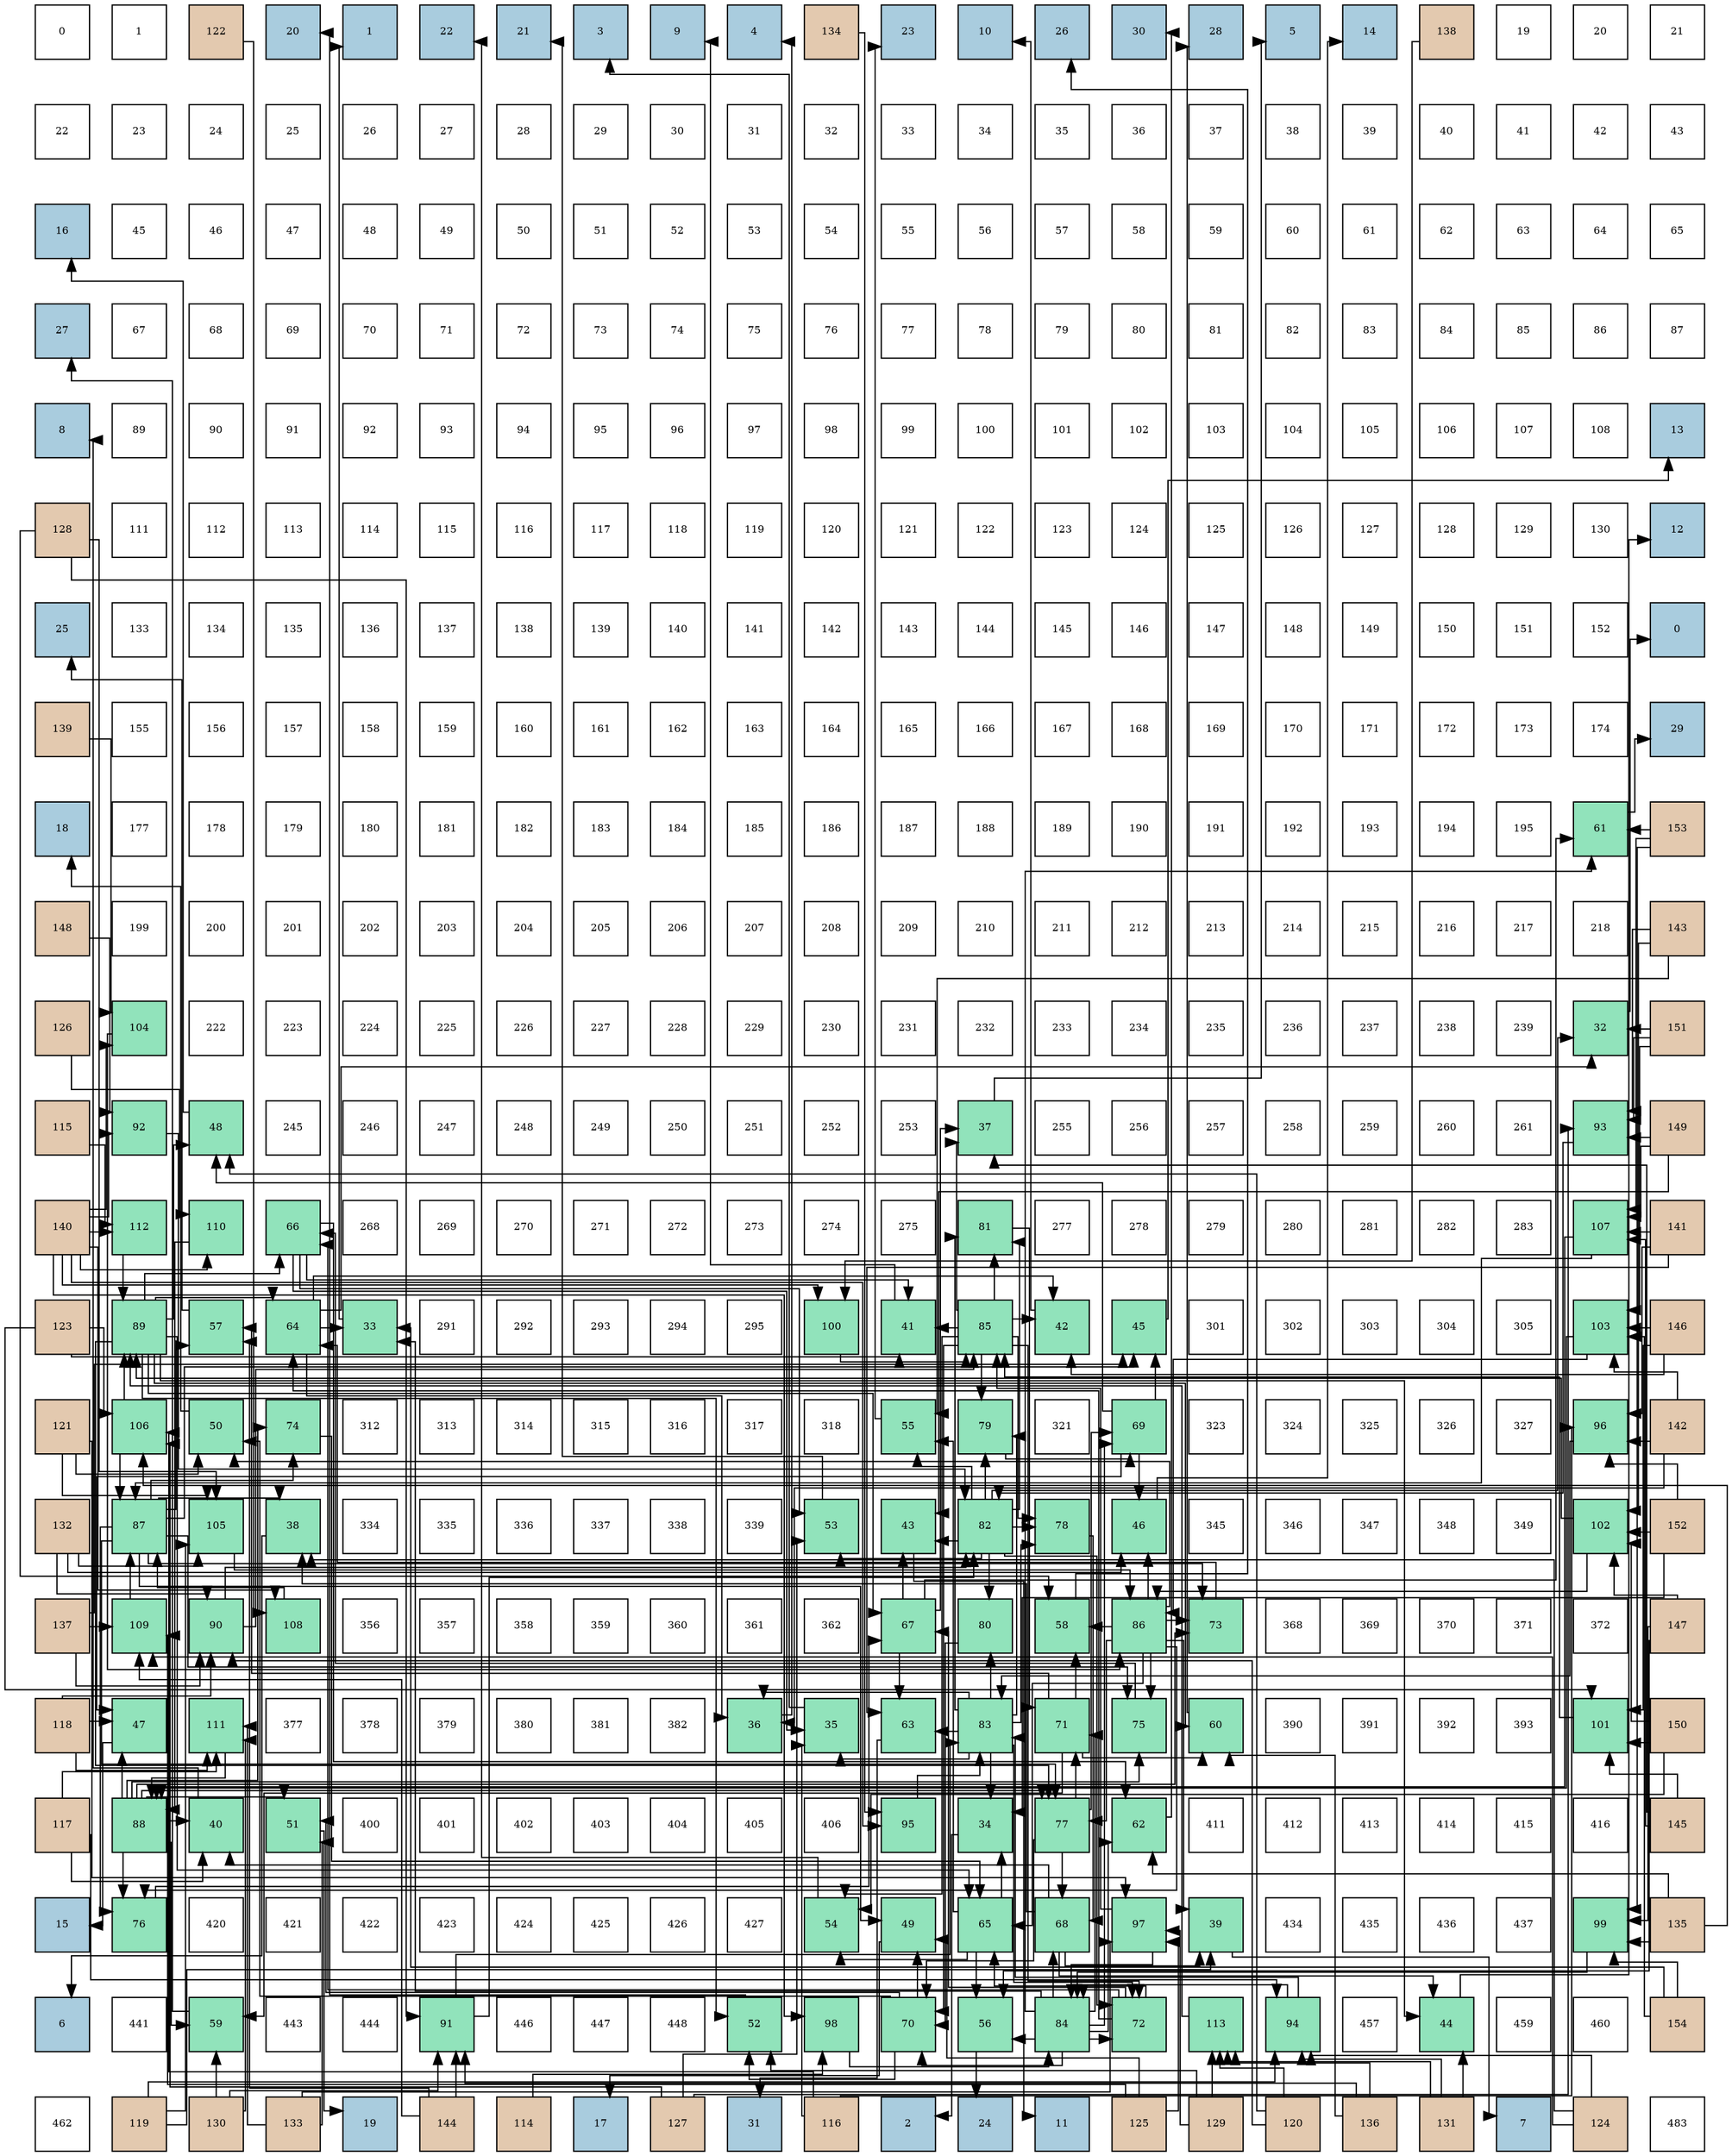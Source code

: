 digraph layout{
 rankdir=TB;
 splines=ortho;
 node [style=filled shape=square fixedsize=true width=0.6];
0[label="0", fontsize=8, fillcolor="#ffffff"];
1[label="1", fontsize=8, fillcolor="#ffffff"];
2[label="122", fontsize=8, fillcolor="#e3c9af"];
3[label="20", fontsize=8, fillcolor="#a9ccde"];
4[label="1", fontsize=8, fillcolor="#a9ccde"];
5[label="22", fontsize=8, fillcolor="#a9ccde"];
6[label="21", fontsize=8, fillcolor="#a9ccde"];
7[label="3", fontsize=8, fillcolor="#a9ccde"];
8[label="9", fontsize=8, fillcolor="#a9ccde"];
9[label="4", fontsize=8, fillcolor="#a9ccde"];
10[label="134", fontsize=8, fillcolor="#e3c9af"];
11[label="23", fontsize=8, fillcolor="#a9ccde"];
12[label="10", fontsize=8, fillcolor="#a9ccde"];
13[label="26", fontsize=8, fillcolor="#a9ccde"];
14[label="30", fontsize=8, fillcolor="#a9ccde"];
15[label="28", fontsize=8, fillcolor="#a9ccde"];
16[label="5", fontsize=8, fillcolor="#a9ccde"];
17[label="14", fontsize=8, fillcolor="#a9ccde"];
18[label="138", fontsize=8, fillcolor="#e3c9af"];
19[label="19", fontsize=8, fillcolor="#ffffff"];
20[label="20", fontsize=8, fillcolor="#ffffff"];
21[label="21", fontsize=8, fillcolor="#ffffff"];
22[label="22", fontsize=8, fillcolor="#ffffff"];
23[label="23", fontsize=8, fillcolor="#ffffff"];
24[label="24", fontsize=8, fillcolor="#ffffff"];
25[label="25", fontsize=8, fillcolor="#ffffff"];
26[label="26", fontsize=8, fillcolor="#ffffff"];
27[label="27", fontsize=8, fillcolor="#ffffff"];
28[label="28", fontsize=8, fillcolor="#ffffff"];
29[label="29", fontsize=8, fillcolor="#ffffff"];
30[label="30", fontsize=8, fillcolor="#ffffff"];
31[label="31", fontsize=8, fillcolor="#ffffff"];
32[label="32", fontsize=8, fillcolor="#ffffff"];
33[label="33", fontsize=8, fillcolor="#ffffff"];
34[label="34", fontsize=8, fillcolor="#ffffff"];
35[label="35", fontsize=8, fillcolor="#ffffff"];
36[label="36", fontsize=8, fillcolor="#ffffff"];
37[label="37", fontsize=8, fillcolor="#ffffff"];
38[label="38", fontsize=8, fillcolor="#ffffff"];
39[label="39", fontsize=8, fillcolor="#ffffff"];
40[label="40", fontsize=8, fillcolor="#ffffff"];
41[label="41", fontsize=8, fillcolor="#ffffff"];
42[label="42", fontsize=8, fillcolor="#ffffff"];
43[label="43", fontsize=8, fillcolor="#ffffff"];
44[label="16", fontsize=8, fillcolor="#a9ccde"];
45[label="45", fontsize=8, fillcolor="#ffffff"];
46[label="46", fontsize=8, fillcolor="#ffffff"];
47[label="47", fontsize=8, fillcolor="#ffffff"];
48[label="48", fontsize=8, fillcolor="#ffffff"];
49[label="49", fontsize=8, fillcolor="#ffffff"];
50[label="50", fontsize=8, fillcolor="#ffffff"];
51[label="51", fontsize=8, fillcolor="#ffffff"];
52[label="52", fontsize=8, fillcolor="#ffffff"];
53[label="53", fontsize=8, fillcolor="#ffffff"];
54[label="54", fontsize=8, fillcolor="#ffffff"];
55[label="55", fontsize=8, fillcolor="#ffffff"];
56[label="56", fontsize=8, fillcolor="#ffffff"];
57[label="57", fontsize=8, fillcolor="#ffffff"];
58[label="58", fontsize=8, fillcolor="#ffffff"];
59[label="59", fontsize=8, fillcolor="#ffffff"];
60[label="60", fontsize=8, fillcolor="#ffffff"];
61[label="61", fontsize=8, fillcolor="#ffffff"];
62[label="62", fontsize=8, fillcolor="#ffffff"];
63[label="63", fontsize=8, fillcolor="#ffffff"];
64[label="64", fontsize=8, fillcolor="#ffffff"];
65[label="65", fontsize=8, fillcolor="#ffffff"];
66[label="27", fontsize=8, fillcolor="#a9ccde"];
67[label="67", fontsize=8, fillcolor="#ffffff"];
68[label="68", fontsize=8, fillcolor="#ffffff"];
69[label="69", fontsize=8, fillcolor="#ffffff"];
70[label="70", fontsize=8, fillcolor="#ffffff"];
71[label="71", fontsize=8, fillcolor="#ffffff"];
72[label="72", fontsize=8, fillcolor="#ffffff"];
73[label="73", fontsize=8, fillcolor="#ffffff"];
74[label="74", fontsize=8, fillcolor="#ffffff"];
75[label="75", fontsize=8, fillcolor="#ffffff"];
76[label="76", fontsize=8, fillcolor="#ffffff"];
77[label="77", fontsize=8, fillcolor="#ffffff"];
78[label="78", fontsize=8, fillcolor="#ffffff"];
79[label="79", fontsize=8, fillcolor="#ffffff"];
80[label="80", fontsize=8, fillcolor="#ffffff"];
81[label="81", fontsize=8, fillcolor="#ffffff"];
82[label="82", fontsize=8, fillcolor="#ffffff"];
83[label="83", fontsize=8, fillcolor="#ffffff"];
84[label="84", fontsize=8, fillcolor="#ffffff"];
85[label="85", fontsize=8, fillcolor="#ffffff"];
86[label="86", fontsize=8, fillcolor="#ffffff"];
87[label="87", fontsize=8, fillcolor="#ffffff"];
88[label="8", fontsize=8, fillcolor="#a9ccde"];
89[label="89", fontsize=8, fillcolor="#ffffff"];
90[label="90", fontsize=8, fillcolor="#ffffff"];
91[label="91", fontsize=8, fillcolor="#ffffff"];
92[label="92", fontsize=8, fillcolor="#ffffff"];
93[label="93", fontsize=8, fillcolor="#ffffff"];
94[label="94", fontsize=8, fillcolor="#ffffff"];
95[label="95", fontsize=8, fillcolor="#ffffff"];
96[label="96", fontsize=8, fillcolor="#ffffff"];
97[label="97", fontsize=8, fillcolor="#ffffff"];
98[label="98", fontsize=8, fillcolor="#ffffff"];
99[label="99", fontsize=8, fillcolor="#ffffff"];
100[label="100", fontsize=8, fillcolor="#ffffff"];
101[label="101", fontsize=8, fillcolor="#ffffff"];
102[label="102", fontsize=8, fillcolor="#ffffff"];
103[label="103", fontsize=8, fillcolor="#ffffff"];
104[label="104", fontsize=8, fillcolor="#ffffff"];
105[label="105", fontsize=8, fillcolor="#ffffff"];
106[label="106", fontsize=8, fillcolor="#ffffff"];
107[label="107", fontsize=8, fillcolor="#ffffff"];
108[label="108", fontsize=8, fillcolor="#ffffff"];
109[label="13", fontsize=8, fillcolor="#a9ccde"];
110[label="128", fontsize=8, fillcolor="#e3c9af"];
111[label="111", fontsize=8, fillcolor="#ffffff"];
112[label="112", fontsize=8, fillcolor="#ffffff"];
113[label="113", fontsize=8, fillcolor="#ffffff"];
114[label="114", fontsize=8, fillcolor="#ffffff"];
115[label="115", fontsize=8, fillcolor="#ffffff"];
116[label="116", fontsize=8, fillcolor="#ffffff"];
117[label="117", fontsize=8, fillcolor="#ffffff"];
118[label="118", fontsize=8, fillcolor="#ffffff"];
119[label="119", fontsize=8, fillcolor="#ffffff"];
120[label="120", fontsize=8, fillcolor="#ffffff"];
121[label="121", fontsize=8, fillcolor="#ffffff"];
122[label="122", fontsize=8, fillcolor="#ffffff"];
123[label="123", fontsize=8, fillcolor="#ffffff"];
124[label="124", fontsize=8, fillcolor="#ffffff"];
125[label="125", fontsize=8, fillcolor="#ffffff"];
126[label="126", fontsize=8, fillcolor="#ffffff"];
127[label="127", fontsize=8, fillcolor="#ffffff"];
128[label="128", fontsize=8, fillcolor="#ffffff"];
129[label="129", fontsize=8, fillcolor="#ffffff"];
130[label="130", fontsize=8, fillcolor="#ffffff"];
131[label="12", fontsize=8, fillcolor="#a9ccde"];
132[label="25", fontsize=8, fillcolor="#a9ccde"];
133[label="133", fontsize=8, fillcolor="#ffffff"];
134[label="134", fontsize=8, fillcolor="#ffffff"];
135[label="135", fontsize=8, fillcolor="#ffffff"];
136[label="136", fontsize=8, fillcolor="#ffffff"];
137[label="137", fontsize=8, fillcolor="#ffffff"];
138[label="138", fontsize=8, fillcolor="#ffffff"];
139[label="139", fontsize=8, fillcolor="#ffffff"];
140[label="140", fontsize=8, fillcolor="#ffffff"];
141[label="141", fontsize=8, fillcolor="#ffffff"];
142[label="142", fontsize=8, fillcolor="#ffffff"];
143[label="143", fontsize=8, fillcolor="#ffffff"];
144[label="144", fontsize=8, fillcolor="#ffffff"];
145[label="145", fontsize=8, fillcolor="#ffffff"];
146[label="146", fontsize=8, fillcolor="#ffffff"];
147[label="147", fontsize=8, fillcolor="#ffffff"];
148[label="148", fontsize=8, fillcolor="#ffffff"];
149[label="149", fontsize=8, fillcolor="#ffffff"];
150[label="150", fontsize=8, fillcolor="#ffffff"];
151[label="151", fontsize=8, fillcolor="#ffffff"];
152[label="152", fontsize=8, fillcolor="#ffffff"];
153[label="0", fontsize=8, fillcolor="#a9ccde"];
154[label="139", fontsize=8, fillcolor="#e3c9af"];
155[label="155", fontsize=8, fillcolor="#ffffff"];
156[label="156", fontsize=8, fillcolor="#ffffff"];
157[label="157", fontsize=8, fillcolor="#ffffff"];
158[label="158", fontsize=8, fillcolor="#ffffff"];
159[label="159", fontsize=8, fillcolor="#ffffff"];
160[label="160", fontsize=8, fillcolor="#ffffff"];
161[label="161", fontsize=8, fillcolor="#ffffff"];
162[label="162", fontsize=8, fillcolor="#ffffff"];
163[label="163", fontsize=8, fillcolor="#ffffff"];
164[label="164", fontsize=8, fillcolor="#ffffff"];
165[label="165", fontsize=8, fillcolor="#ffffff"];
166[label="166", fontsize=8, fillcolor="#ffffff"];
167[label="167", fontsize=8, fillcolor="#ffffff"];
168[label="168", fontsize=8, fillcolor="#ffffff"];
169[label="169", fontsize=8, fillcolor="#ffffff"];
170[label="170", fontsize=8, fillcolor="#ffffff"];
171[label="171", fontsize=8, fillcolor="#ffffff"];
172[label="172", fontsize=8, fillcolor="#ffffff"];
173[label="173", fontsize=8, fillcolor="#ffffff"];
174[label="174", fontsize=8, fillcolor="#ffffff"];
175[label="29", fontsize=8, fillcolor="#a9ccde"];
176[label="18", fontsize=8, fillcolor="#a9ccde"];
177[label="177", fontsize=8, fillcolor="#ffffff"];
178[label="178", fontsize=8, fillcolor="#ffffff"];
179[label="179", fontsize=8, fillcolor="#ffffff"];
180[label="180", fontsize=8, fillcolor="#ffffff"];
181[label="181", fontsize=8, fillcolor="#ffffff"];
182[label="182", fontsize=8, fillcolor="#ffffff"];
183[label="183", fontsize=8, fillcolor="#ffffff"];
184[label="184", fontsize=8, fillcolor="#ffffff"];
185[label="185", fontsize=8, fillcolor="#ffffff"];
186[label="186", fontsize=8, fillcolor="#ffffff"];
187[label="187", fontsize=8, fillcolor="#ffffff"];
188[label="188", fontsize=8, fillcolor="#ffffff"];
189[label="189", fontsize=8, fillcolor="#ffffff"];
190[label="190", fontsize=8, fillcolor="#ffffff"];
191[label="191", fontsize=8, fillcolor="#ffffff"];
192[label="192", fontsize=8, fillcolor="#ffffff"];
193[label="193", fontsize=8, fillcolor="#ffffff"];
194[label="194", fontsize=8, fillcolor="#ffffff"];
195[label="195", fontsize=8, fillcolor="#ffffff"];
196[label="61", fontsize=8, fillcolor="#91e3bb"];
197[label="153", fontsize=8, fillcolor="#e3c9af"];
198[label="148", fontsize=8, fillcolor="#e3c9af"];
199[label="199", fontsize=8, fillcolor="#ffffff"];
200[label="200", fontsize=8, fillcolor="#ffffff"];
201[label="201", fontsize=8, fillcolor="#ffffff"];
202[label="202", fontsize=8, fillcolor="#ffffff"];
203[label="203", fontsize=8, fillcolor="#ffffff"];
204[label="204", fontsize=8, fillcolor="#ffffff"];
205[label="205", fontsize=8, fillcolor="#ffffff"];
206[label="206", fontsize=8, fillcolor="#ffffff"];
207[label="207", fontsize=8, fillcolor="#ffffff"];
208[label="208", fontsize=8, fillcolor="#ffffff"];
209[label="209", fontsize=8, fillcolor="#ffffff"];
210[label="210", fontsize=8, fillcolor="#ffffff"];
211[label="211", fontsize=8, fillcolor="#ffffff"];
212[label="212", fontsize=8, fillcolor="#ffffff"];
213[label="213", fontsize=8, fillcolor="#ffffff"];
214[label="214", fontsize=8, fillcolor="#ffffff"];
215[label="215", fontsize=8, fillcolor="#ffffff"];
216[label="216", fontsize=8, fillcolor="#ffffff"];
217[label="217", fontsize=8, fillcolor="#ffffff"];
218[label="218", fontsize=8, fillcolor="#ffffff"];
219[label="143", fontsize=8, fillcolor="#e3c9af"];
220[label="126", fontsize=8, fillcolor="#e3c9af"];
221[label="104", fontsize=8, fillcolor="#91e3bb"];
222[label="222", fontsize=8, fillcolor="#ffffff"];
223[label="223", fontsize=8, fillcolor="#ffffff"];
224[label="224", fontsize=8, fillcolor="#ffffff"];
225[label="225", fontsize=8, fillcolor="#ffffff"];
226[label="226", fontsize=8, fillcolor="#ffffff"];
227[label="227", fontsize=8, fillcolor="#ffffff"];
228[label="228", fontsize=8, fillcolor="#ffffff"];
229[label="229", fontsize=8, fillcolor="#ffffff"];
230[label="230", fontsize=8, fillcolor="#ffffff"];
231[label="231", fontsize=8, fillcolor="#ffffff"];
232[label="232", fontsize=8, fillcolor="#ffffff"];
233[label="233", fontsize=8, fillcolor="#ffffff"];
234[label="234", fontsize=8, fillcolor="#ffffff"];
235[label="235", fontsize=8, fillcolor="#ffffff"];
236[label="236", fontsize=8, fillcolor="#ffffff"];
237[label="237", fontsize=8, fillcolor="#ffffff"];
238[label="238", fontsize=8, fillcolor="#ffffff"];
239[label="239", fontsize=8, fillcolor="#ffffff"];
240[label="32", fontsize=8, fillcolor="#91e3bb"];
241[label="151", fontsize=8, fillcolor="#e3c9af"];
242[label="115", fontsize=8, fillcolor="#e3c9af"];
243[label="92", fontsize=8, fillcolor="#91e3bb"];
244[label="48", fontsize=8, fillcolor="#91e3bb"];
245[label="245", fontsize=8, fillcolor="#ffffff"];
246[label="246", fontsize=8, fillcolor="#ffffff"];
247[label="247", fontsize=8, fillcolor="#ffffff"];
248[label="248", fontsize=8, fillcolor="#ffffff"];
249[label="249", fontsize=8, fillcolor="#ffffff"];
250[label="250", fontsize=8, fillcolor="#ffffff"];
251[label="251", fontsize=8, fillcolor="#ffffff"];
252[label="252", fontsize=8, fillcolor="#ffffff"];
253[label="253", fontsize=8, fillcolor="#ffffff"];
254[label="37", fontsize=8, fillcolor="#91e3bb"];
255[label="255", fontsize=8, fillcolor="#ffffff"];
256[label="256", fontsize=8, fillcolor="#ffffff"];
257[label="257", fontsize=8, fillcolor="#ffffff"];
258[label="258", fontsize=8, fillcolor="#ffffff"];
259[label="259", fontsize=8, fillcolor="#ffffff"];
260[label="260", fontsize=8, fillcolor="#ffffff"];
261[label="261", fontsize=8, fillcolor="#ffffff"];
262[label="93", fontsize=8, fillcolor="#91e3bb"];
263[label="149", fontsize=8, fillcolor="#e3c9af"];
264[label="140", fontsize=8, fillcolor="#e3c9af"];
265[label="112", fontsize=8, fillcolor="#91e3bb"];
266[label="110", fontsize=8, fillcolor="#91e3bb"];
267[label="66", fontsize=8, fillcolor="#91e3bb"];
268[label="268", fontsize=8, fillcolor="#ffffff"];
269[label="269", fontsize=8, fillcolor="#ffffff"];
270[label="270", fontsize=8, fillcolor="#ffffff"];
271[label="271", fontsize=8, fillcolor="#ffffff"];
272[label="272", fontsize=8, fillcolor="#ffffff"];
273[label="273", fontsize=8, fillcolor="#ffffff"];
274[label="274", fontsize=8, fillcolor="#ffffff"];
275[label="275", fontsize=8, fillcolor="#ffffff"];
276[label="81", fontsize=8, fillcolor="#91e3bb"];
277[label="277", fontsize=8, fillcolor="#ffffff"];
278[label="278", fontsize=8, fillcolor="#ffffff"];
279[label="279", fontsize=8, fillcolor="#ffffff"];
280[label="280", fontsize=8, fillcolor="#ffffff"];
281[label="281", fontsize=8, fillcolor="#ffffff"];
282[label="282", fontsize=8, fillcolor="#ffffff"];
283[label="283", fontsize=8, fillcolor="#ffffff"];
284[label="107", fontsize=8, fillcolor="#91e3bb"];
285[label="141", fontsize=8, fillcolor="#e3c9af"];
286[label="123", fontsize=8, fillcolor="#e3c9af"];
287[label="89", fontsize=8, fillcolor="#91e3bb"];
288[label="57", fontsize=8, fillcolor="#91e3bb"];
289[label="64", fontsize=8, fillcolor="#91e3bb"];
290[label="33", fontsize=8, fillcolor="#91e3bb"];
291[label="291", fontsize=8, fillcolor="#ffffff"];
292[label="292", fontsize=8, fillcolor="#ffffff"];
293[label="293", fontsize=8, fillcolor="#ffffff"];
294[label="294", fontsize=8, fillcolor="#ffffff"];
295[label="295", fontsize=8, fillcolor="#ffffff"];
296[label="100", fontsize=8, fillcolor="#91e3bb"];
297[label="41", fontsize=8, fillcolor="#91e3bb"];
298[label="85", fontsize=8, fillcolor="#91e3bb"];
299[label="42", fontsize=8, fillcolor="#91e3bb"];
300[label="45", fontsize=8, fillcolor="#91e3bb"];
301[label="301", fontsize=8, fillcolor="#ffffff"];
302[label="302", fontsize=8, fillcolor="#ffffff"];
303[label="303", fontsize=8, fillcolor="#ffffff"];
304[label="304", fontsize=8, fillcolor="#ffffff"];
305[label="305", fontsize=8, fillcolor="#ffffff"];
306[label="103", fontsize=8, fillcolor="#91e3bb"];
307[label="146", fontsize=8, fillcolor="#e3c9af"];
308[label="121", fontsize=8, fillcolor="#e3c9af"];
309[label="106", fontsize=8, fillcolor="#91e3bb"];
310[label="50", fontsize=8, fillcolor="#91e3bb"];
311[label="74", fontsize=8, fillcolor="#91e3bb"];
312[label="312", fontsize=8, fillcolor="#ffffff"];
313[label="313", fontsize=8, fillcolor="#ffffff"];
314[label="314", fontsize=8, fillcolor="#ffffff"];
315[label="315", fontsize=8, fillcolor="#ffffff"];
316[label="316", fontsize=8, fillcolor="#ffffff"];
317[label="317", fontsize=8, fillcolor="#ffffff"];
318[label="318", fontsize=8, fillcolor="#ffffff"];
319[label="55", fontsize=8, fillcolor="#91e3bb"];
320[label="79", fontsize=8, fillcolor="#91e3bb"];
321[label="321", fontsize=8, fillcolor="#ffffff"];
322[label="69", fontsize=8, fillcolor="#91e3bb"];
323[label="323", fontsize=8, fillcolor="#ffffff"];
324[label="324", fontsize=8, fillcolor="#ffffff"];
325[label="325", fontsize=8, fillcolor="#ffffff"];
326[label="326", fontsize=8, fillcolor="#ffffff"];
327[label="327", fontsize=8, fillcolor="#ffffff"];
328[label="96", fontsize=8, fillcolor="#91e3bb"];
329[label="142", fontsize=8, fillcolor="#e3c9af"];
330[label="132", fontsize=8, fillcolor="#e3c9af"];
331[label="87", fontsize=8, fillcolor="#91e3bb"];
332[label="105", fontsize=8, fillcolor="#91e3bb"];
333[label="38", fontsize=8, fillcolor="#91e3bb"];
334[label="334", fontsize=8, fillcolor="#ffffff"];
335[label="335", fontsize=8, fillcolor="#ffffff"];
336[label="336", fontsize=8, fillcolor="#ffffff"];
337[label="337", fontsize=8, fillcolor="#ffffff"];
338[label="338", fontsize=8, fillcolor="#ffffff"];
339[label="339", fontsize=8, fillcolor="#ffffff"];
340[label="53", fontsize=8, fillcolor="#91e3bb"];
341[label="43", fontsize=8, fillcolor="#91e3bb"];
342[label="82", fontsize=8, fillcolor="#91e3bb"];
343[label="78", fontsize=8, fillcolor="#91e3bb"];
344[label="46", fontsize=8, fillcolor="#91e3bb"];
345[label="345", fontsize=8, fillcolor="#ffffff"];
346[label="346", fontsize=8, fillcolor="#ffffff"];
347[label="347", fontsize=8, fillcolor="#ffffff"];
348[label="348", fontsize=8, fillcolor="#ffffff"];
349[label="349", fontsize=8, fillcolor="#ffffff"];
350[label="102", fontsize=8, fillcolor="#91e3bb"];
351[label="152", fontsize=8, fillcolor="#e3c9af"];
352[label="137", fontsize=8, fillcolor="#e3c9af"];
353[label="109", fontsize=8, fillcolor="#91e3bb"];
354[label="90", fontsize=8, fillcolor="#91e3bb"];
355[label="108", fontsize=8, fillcolor="#91e3bb"];
356[label="356", fontsize=8, fillcolor="#ffffff"];
357[label="357", fontsize=8, fillcolor="#ffffff"];
358[label="358", fontsize=8, fillcolor="#ffffff"];
359[label="359", fontsize=8, fillcolor="#ffffff"];
360[label="360", fontsize=8, fillcolor="#ffffff"];
361[label="361", fontsize=8, fillcolor="#ffffff"];
362[label="362", fontsize=8, fillcolor="#ffffff"];
363[label="67", fontsize=8, fillcolor="#91e3bb"];
364[label="80", fontsize=8, fillcolor="#91e3bb"];
365[label="58", fontsize=8, fillcolor="#91e3bb"];
366[label="86", fontsize=8, fillcolor="#91e3bb"];
367[label="73", fontsize=8, fillcolor="#91e3bb"];
368[label="368", fontsize=8, fillcolor="#ffffff"];
369[label="369", fontsize=8, fillcolor="#ffffff"];
370[label="370", fontsize=8, fillcolor="#ffffff"];
371[label="371", fontsize=8, fillcolor="#ffffff"];
372[label="372", fontsize=8, fillcolor="#ffffff"];
373[label="147", fontsize=8, fillcolor="#e3c9af"];
374[label="118", fontsize=8, fillcolor="#e3c9af"];
375[label="47", fontsize=8, fillcolor="#91e3bb"];
376[label="111", fontsize=8, fillcolor="#91e3bb"];
377[label="377", fontsize=8, fillcolor="#ffffff"];
378[label="378", fontsize=8, fillcolor="#ffffff"];
379[label="379", fontsize=8, fillcolor="#ffffff"];
380[label="380", fontsize=8, fillcolor="#ffffff"];
381[label="381", fontsize=8, fillcolor="#ffffff"];
382[label="382", fontsize=8, fillcolor="#ffffff"];
383[label="36", fontsize=8, fillcolor="#91e3bb"];
384[label="35", fontsize=8, fillcolor="#91e3bb"];
385[label="63", fontsize=8, fillcolor="#91e3bb"];
386[label="83", fontsize=8, fillcolor="#91e3bb"];
387[label="71", fontsize=8, fillcolor="#91e3bb"];
388[label="75", fontsize=8, fillcolor="#91e3bb"];
389[label="60", fontsize=8, fillcolor="#91e3bb"];
390[label="390", fontsize=8, fillcolor="#ffffff"];
391[label="391", fontsize=8, fillcolor="#ffffff"];
392[label="392", fontsize=8, fillcolor="#ffffff"];
393[label="393", fontsize=8, fillcolor="#ffffff"];
394[label="101", fontsize=8, fillcolor="#91e3bb"];
395[label="150", fontsize=8, fillcolor="#e3c9af"];
396[label="117", fontsize=8, fillcolor="#e3c9af"];
397[label="88", fontsize=8, fillcolor="#91e3bb"];
398[label="40", fontsize=8, fillcolor="#91e3bb"];
399[label="51", fontsize=8, fillcolor="#91e3bb"];
400[label="400", fontsize=8, fillcolor="#ffffff"];
401[label="401", fontsize=8, fillcolor="#ffffff"];
402[label="402", fontsize=8, fillcolor="#ffffff"];
403[label="403", fontsize=8, fillcolor="#ffffff"];
404[label="404", fontsize=8, fillcolor="#ffffff"];
405[label="405", fontsize=8, fillcolor="#ffffff"];
406[label="406", fontsize=8, fillcolor="#ffffff"];
407[label="95", fontsize=8, fillcolor="#91e3bb"];
408[label="34", fontsize=8, fillcolor="#91e3bb"];
409[label="77", fontsize=8, fillcolor="#91e3bb"];
410[label="62", fontsize=8, fillcolor="#91e3bb"];
411[label="411", fontsize=8, fillcolor="#ffffff"];
412[label="412", fontsize=8, fillcolor="#ffffff"];
413[label="413", fontsize=8, fillcolor="#ffffff"];
414[label="414", fontsize=8, fillcolor="#ffffff"];
415[label="415", fontsize=8, fillcolor="#ffffff"];
416[label="416", fontsize=8, fillcolor="#ffffff"];
417[label="145", fontsize=8, fillcolor="#e3c9af"];
418[label="15", fontsize=8, fillcolor="#a9ccde"];
419[label="76", fontsize=8, fillcolor="#91e3bb"];
420[label="420", fontsize=8, fillcolor="#ffffff"];
421[label="421", fontsize=8, fillcolor="#ffffff"];
422[label="422", fontsize=8, fillcolor="#ffffff"];
423[label="423", fontsize=8, fillcolor="#ffffff"];
424[label="424", fontsize=8, fillcolor="#ffffff"];
425[label="425", fontsize=8, fillcolor="#ffffff"];
426[label="426", fontsize=8, fillcolor="#ffffff"];
427[label="427", fontsize=8, fillcolor="#ffffff"];
428[label="54", fontsize=8, fillcolor="#91e3bb"];
429[label="49", fontsize=8, fillcolor="#91e3bb"];
430[label="65", fontsize=8, fillcolor="#91e3bb"];
431[label="68", fontsize=8, fillcolor="#91e3bb"];
432[label="97", fontsize=8, fillcolor="#91e3bb"];
433[label="39", fontsize=8, fillcolor="#91e3bb"];
434[label="434", fontsize=8, fillcolor="#ffffff"];
435[label="435", fontsize=8, fillcolor="#ffffff"];
436[label="436", fontsize=8, fillcolor="#ffffff"];
437[label="437", fontsize=8, fillcolor="#ffffff"];
438[label="99", fontsize=8, fillcolor="#91e3bb"];
439[label="135", fontsize=8, fillcolor="#e3c9af"];
440[label="6", fontsize=8, fillcolor="#a9ccde"];
441[label="441", fontsize=8, fillcolor="#ffffff"];
442[label="59", fontsize=8, fillcolor="#91e3bb"];
443[label="443", fontsize=8, fillcolor="#ffffff"];
444[label="444", fontsize=8, fillcolor="#ffffff"];
445[label="91", fontsize=8, fillcolor="#91e3bb"];
446[label="446", fontsize=8, fillcolor="#ffffff"];
447[label="447", fontsize=8, fillcolor="#ffffff"];
448[label="448", fontsize=8, fillcolor="#ffffff"];
449[label="52", fontsize=8, fillcolor="#91e3bb"];
450[label="98", fontsize=8, fillcolor="#91e3bb"];
451[label="70", fontsize=8, fillcolor="#91e3bb"];
452[label="56", fontsize=8, fillcolor="#91e3bb"];
453[label="84", fontsize=8, fillcolor="#91e3bb"];
454[label="72", fontsize=8, fillcolor="#91e3bb"];
455[label="113", fontsize=8, fillcolor="#91e3bb"];
456[label="94", fontsize=8, fillcolor="#91e3bb"];
457[label="457", fontsize=8, fillcolor="#ffffff"];
458[label="44", fontsize=8, fillcolor="#91e3bb"];
459[label="459", fontsize=8, fillcolor="#ffffff"];
460[label="460", fontsize=8, fillcolor="#ffffff"];
461[label="154", fontsize=8, fillcolor="#e3c9af"];
462[label="462", fontsize=8, fillcolor="#ffffff"];
463[label="119", fontsize=8, fillcolor="#e3c9af"];
464[label="130", fontsize=8, fillcolor="#e3c9af"];
465[label="133", fontsize=8, fillcolor="#e3c9af"];
466[label="19", fontsize=8, fillcolor="#a9ccde"];
467[label="144", fontsize=8, fillcolor="#e3c9af"];
468[label="114", fontsize=8, fillcolor="#e3c9af"];
469[label="17", fontsize=8, fillcolor="#a9ccde"];
470[label="127", fontsize=8, fillcolor="#e3c9af"];
471[label="31", fontsize=8, fillcolor="#a9ccde"];
472[label="116", fontsize=8, fillcolor="#e3c9af"];
473[label="2", fontsize=8, fillcolor="#a9ccde"];
474[label="24", fontsize=8, fillcolor="#a9ccde"];
475[label="11", fontsize=8, fillcolor="#a9ccde"];
476[label="125", fontsize=8, fillcolor="#e3c9af"];
477[label="129", fontsize=8, fillcolor="#e3c9af"];
478[label="120", fontsize=8, fillcolor="#e3c9af"];
479[label="136", fontsize=8, fillcolor="#e3c9af"];
480[label="131", fontsize=8, fillcolor="#e3c9af"];
481[label="7", fontsize=8, fillcolor="#a9ccde"];
482[label="124", fontsize=8, fillcolor="#e3c9af"];
483[label="483", fontsize=8, fillcolor="#ffffff"];
edge [constraint=false, style=vis];240 -> 153;
290 -> 4;
408 -> 473;
384 -> 7;
383 -> 9;
254 -> 16;
333 -> 440;
433 -> 481;
398 -> 88;
297 -> 8;
299 -> 12;
341 -> 475;
458 -> 131;
300 -> 109;
344 -> 17;
375 -> 418;
244 -> 44;
429 -> 469;
310 -> 176;
399 -> 466;
449 -> 3;
340 -> 6;
428 -> 5;
319 -> 11;
452 -> 474;
288 -> 132;
365 -> 13;
442 -> 66;
389 -> 15;
196 -> 175;
410 -> 14;
385 -> 471;
289 -> 240;
289 -> 290;
289 -> 383;
289 -> 299;
430 -> 408;
430 -> 428;
430 -> 319;
430 -> 452;
267 -> 384;
267 -> 297;
267 -> 340;
267 -> 410;
363 -> 254;
363 -> 341;
363 -> 196;
363 -> 385;
431 -> 333;
431 -> 433;
431 -> 398;
431 -> 458;
322 -> 300;
322 -> 344;
322 -> 375;
322 -> 244;
451 -> 429;
451 -> 310;
451 -> 399;
451 -> 449;
387 -> 288;
387 -> 365;
387 -> 442;
387 -> 389;
454 -> 289;
454 -> 430;
454 -> 267;
454 -> 363;
367 -> 289;
311 -> 430;
388 -> 267;
419 -> 363;
409 -> 431;
409 -> 322;
409 -> 451;
409 -> 387;
343 -> 431;
320 -> 322;
364 -> 451;
276 -> 387;
342 -> 240;
342 -> 341;
342 -> 340;
342 -> 319;
342 -> 454;
342 -> 343;
342 -> 320;
342 -> 364;
342 -> 276;
386 -> 408;
386 -> 384;
386 -> 383;
386 -> 385;
386 -> 454;
386 -> 343;
386 -> 320;
386 -> 364;
386 -> 276;
453 -> 290;
453 -> 452;
453 -> 196;
453 -> 410;
453 -> 431;
453 -> 322;
453 -> 451;
453 -> 387;
453 -> 454;
298 -> 254;
298 -> 297;
298 -> 299;
298 -> 428;
298 -> 451;
298 -> 454;
298 -> 343;
298 -> 320;
298 -> 276;
366 -> 433;
366 -> 344;
366 -> 310;
366 -> 365;
366 -> 430;
366 -> 367;
366 -> 388;
366 -> 419;
366 -> 409;
331 -> 333;
331 -> 300;
331 -> 429;
331 -> 288;
331 -> 367;
331 -> 311;
331 -> 388;
331 -> 419;
331 -> 409;
397 -> 398;
397 -> 375;
397 -> 399;
397 -> 442;
397 -> 367;
397 -> 311;
397 -> 388;
397 -> 419;
397 -> 409;
287 -> 458;
287 -> 244;
287 -> 449;
287 -> 389;
287 -> 289;
287 -> 430;
287 -> 267;
287 -> 363;
287 -> 409;
354 -> 342;
354 -> 298;
445 -> 342;
445 -> 386;
243 -> 342;
262 -> 342;
456 -> 386;
456 -> 453;
407 -> 386;
328 -> 386;
432 -> 453;
432 -> 298;
450 -> 453;
438 -> 453;
296 -> 298;
394 -> 298;
350 -> 366;
350 -> 287;
306 -> 366;
306 -> 397;
221 -> 366;
332 -> 366;
309 -> 331;
309 -> 287;
284 -> 331;
284 -> 397;
355 -> 331;
353 -> 331;
266 -> 397;
376 -> 397;
265 -> 287;
455 -> 287;
468 -> 450;
242 -> 265;
472 -> 384;
472 -> 328;
472 -> 309;
396 -> 398;
396 -> 456;
396 -> 376;
374 -> 375;
374 -> 354;
374 -> 376;
463 -> 433;
463 -> 456;
463 -> 332;
478 -> 244;
478 -> 354;
478 -> 455;
308 -> 310;
308 -> 432;
308 -> 332;
2 -> 355;
286 -> 297;
286 -> 394;
286 -> 309;
482 -> 333;
482 -> 456;
482 -> 353;
476 -> 429;
476 -> 432;
476 -> 353;
220 -> 266;
470 -> 340;
470 -> 262;
470 -> 309;
110 -> 365;
110 -> 445;
110 -> 332;
477 -> 449;
477 -> 432;
477 -> 455;
464 -> 442;
464 -> 445;
464 -> 376;
480 -> 458;
480 -> 456;
480 -> 455;
330 -> 344;
330 -> 354;
330 -> 332;
465 -> 399;
465 -> 432;
465 -> 376;
10 -> 407;
439 -> 410;
439 -> 438;
439 -> 309;
479 -> 389;
479 -> 445;
479 -> 455;
352 -> 300;
352 -> 354;
352 -> 353;
18 -> 296;
154 -> 221;
264 -> 243;
264 -> 407;
264 -> 450;
264 -> 296;
264 -> 221;
264 -> 355;
264 -> 266;
264 -> 265;
285 -> 385;
285 -> 328;
285 -> 284;
329 -> 383;
329 -> 328;
329 -> 306;
219 -> 319;
219 -> 262;
219 -> 350;
467 -> 288;
467 -> 445;
467 -> 353;
417 -> 254;
417 -> 394;
417 -> 284;
307 -> 299;
307 -> 394;
307 -> 306;
373 -> 452;
373 -> 438;
373 -> 350;
198 -> 243;
263 -> 341;
263 -> 262;
263 -> 284;
395 -> 428;
395 -> 394;
395 -> 350;
241 -> 240;
241 -> 262;
241 -> 306;
351 -> 408;
351 -> 328;
351 -> 350;
197 -> 196;
197 -> 438;
197 -> 284;
461 -> 290;
461 -> 438;
461 -> 306;
edge [constraint=true, style=invis];
0 -> 22 -> 44 -> 66 -> 88 -> 110 -> 132 -> 154 -> 176 -> 198 -> 220 -> 242 -> 264 -> 286 -> 308 -> 330 -> 352 -> 374 -> 396 -> 418 -> 440 -> 462;
1 -> 23 -> 45 -> 67 -> 89 -> 111 -> 133 -> 155 -> 177 -> 199 -> 221 -> 243 -> 265 -> 287 -> 309 -> 331 -> 353 -> 375 -> 397 -> 419 -> 441 -> 463;
2 -> 24 -> 46 -> 68 -> 90 -> 112 -> 134 -> 156 -> 178 -> 200 -> 222 -> 244 -> 266 -> 288 -> 310 -> 332 -> 354 -> 376 -> 398 -> 420 -> 442 -> 464;
3 -> 25 -> 47 -> 69 -> 91 -> 113 -> 135 -> 157 -> 179 -> 201 -> 223 -> 245 -> 267 -> 289 -> 311 -> 333 -> 355 -> 377 -> 399 -> 421 -> 443 -> 465;
4 -> 26 -> 48 -> 70 -> 92 -> 114 -> 136 -> 158 -> 180 -> 202 -> 224 -> 246 -> 268 -> 290 -> 312 -> 334 -> 356 -> 378 -> 400 -> 422 -> 444 -> 466;
5 -> 27 -> 49 -> 71 -> 93 -> 115 -> 137 -> 159 -> 181 -> 203 -> 225 -> 247 -> 269 -> 291 -> 313 -> 335 -> 357 -> 379 -> 401 -> 423 -> 445 -> 467;
6 -> 28 -> 50 -> 72 -> 94 -> 116 -> 138 -> 160 -> 182 -> 204 -> 226 -> 248 -> 270 -> 292 -> 314 -> 336 -> 358 -> 380 -> 402 -> 424 -> 446 -> 468;
7 -> 29 -> 51 -> 73 -> 95 -> 117 -> 139 -> 161 -> 183 -> 205 -> 227 -> 249 -> 271 -> 293 -> 315 -> 337 -> 359 -> 381 -> 403 -> 425 -> 447 -> 469;
8 -> 30 -> 52 -> 74 -> 96 -> 118 -> 140 -> 162 -> 184 -> 206 -> 228 -> 250 -> 272 -> 294 -> 316 -> 338 -> 360 -> 382 -> 404 -> 426 -> 448 -> 470;
9 -> 31 -> 53 -> 75 -> 97 -> 119 -> 141 -> 163 -> 185 -> 207 -> 229 -> 251 -> 273 -> 295 -> 317 -> 339 -> 361 -> 383 -> 405 -> 427 -> 449 -> 471;
10 -> 32 -> 54 -> 76 -> 98 -> 120 -> 142 -> 164 -> 186 -> 208 -> 230 -> 252 -> 274 -> 296 -> 318 -> 340 -> 362 -> 384 -> 406 -> 428 -> 450 -> 472;
11 -> 33 -> 55 -> 77 -> 99 -> 121 -> 143 -> 165 -> 187 -> 209 -> 231 -> 253 -> 275 -> 297 -> 319 -> 341 -> 363 -> 385 -> 407 -> 429 -> 451 -> 473;
12 -> 34 -> 56 -> 78 -> 100 -> 122 -> 144 -> 166 -> 188 -> 210 -> 232 -> 254 -> 276 -> 298 -> 320 -> 342 -> 364 -> 386 -> 408 -> 430 -> 452 -> 474;
13 -> 35 -> 57 -> 79 -> 101 -> 123 -> 145 -> 167 -> 189 -> 211 -> 233 -> 255 -> 277 -> 299 -> 321 -> 343 -> 365 -> 387 -> 409 -> 431 -> 453 -> 475;
14 -> 36 -> 58 -> 80 -> 102 -> 124 -> 146 -> 168 -> 190 -> 212 -> 234 -> 256 -> 278 -> 300 -> 322 -> 344 -> 366 -> 388 -> 410 -> 432 -> 454 -> 476;
15 -> 37 -> 59 -> 81 -> 103 -> 125 -> 147 -> 169 -> 191 -> 213 -> 235 -> 257 -> 279 -> 301 -> 323 -> 345 -> 367 -> 389 -> 411 -> 433 -> 455 -> 477;
16 -> 38 -> 60 -> 82 -> 104 -> 126 -> 148 -> 170 -> 192 -> 214 -> 236 -> 258 -> 280 -> 302 -> 324 -> 346 -> 368 -> 390 -> 412 -> 434 -> 456 -> 478;
17 -> 39 -> 61 -> 83 -> 105 -> 127 -> 149 -> 171 -> 193 -> 215 -> 237 -> 259 -> 281 -> 303 -> 325 -> 347 -> 369 -> 391 -> 413 -> 435 -> 457 -> 479;
18 -> 40 -> 62 -> 84 -> 106 -> 128 -> 150 -> 172 -> 194 -> 216 -> 238 -> 260 -> 282 -> 304 -> 326 -> 348 -> 370 -> 392 -> 414 -> 436 -> 458 -> 480;
19 -> 41 -> 63 -> 85 -> 107 -> 129 -> 151 -> 173 -> 195 -> 217 -> 239 -> 261 -> 283 -> 305 -> 327 -> 349 -> 371 -> 393 -> 415 -> 437 -> 459 -> 481;
20 -> 42 -> 64 -> 86 -> 108 -> 130 -> 152 -> 174 -> 196 -> 218 -> 240 -> 262 -> 284 -> 306 -> 328 -> 350 -> 372 -> 394 -> 416 -> 438 -> 460 -> 482;
21 -> 43 -> 65 -> 87 -> 109 -> 131 -> 153 -> 175 -> 197 -> 219 -> 241 -> 263 -> 285 -> 307 -> 329 -> 351 -> 373 -> 395 -> 417 -> 439 -> 461 -> 483;
rank = same {0 -> 1 -> 2 -> 3 -> 4 -> 5 -> 6 -> 7 -> 8 -> 9 -> 10 -> 11 -> 12 -> 13 -> 14 -> 15 -> 16 -> 17 -> 18 -> 19 -> 20 -> 21};
rank = same {22 -> 23 -> 24 -> 25 -> 26 -> 27 -> 28 -> 29 -> 30 -> 31 -> 32 -> 33 -> 34 -> 35 -> 36 -> 37 -> 38 -> 39 -> 40 -> 41 -> 42 -> 43};
rank = same {44 -> 45 -> 46 -> 47 -> 48 -> 49 -> 50 -> 51 -> 52 -> 53 -> 54 -> 55 -> 56 -> 57 -> 58 -> 59 -> 60 -> 61 -> 62 -> 63 -> 64 -> 65};
rank = same {66 -> 67 -> 68 -> 69 -> 70 -> 71 -> 72 -> 73 -> 74 -> 75 -> 76 -> 77 -> 78 -> 79 -> 80 -> 81 -> 82 -> 83 -> 84 -> 85 -> 86 -> 87};
rank = same {88 -> 89 -> 90 -> 91 -> 92 -> 93 -> 94 -> 95 -> 96 -> 97 -> 98 -> 99 -> 100 -> 101 -> 102 -> 103 -> 104 -> 105 -> 106 -> 107 -> 108 -> 109};
rank = same {110 -> 111 -> 112 -> 113 -> 114 -> 115 -> 116 -> 117 -> 118 -> 119 -> 120 -> 121 -> 122 -> 123 -> 124 -> 125 -> 126 -> 127 -> 128 -> 129 -> 130 -> 131};
rank = same {132 -> 133 -> 134 -> 135 -> 136 -> 137 -> 138 -> 139 -> 140 -> 141 -> 142 -> 143 -> 144 -> 145 -> 146 -> 147 -> 148 -> 149 -> 150 -> 151 -> 152 -> 153};
rank = same {154 -> 155 -> 156 -> 157 -> 158 -> 159 -> 160 -> 161 -> 162 -> 163 -> 164 -> 165 -> 166 -> 167 -> 168 -> 169 -> 170 -> 171 -> 172 -> 173 -> 174 -> 175};
rank = same {176 -> 177 -> 178 -> 179 -> 180 -> 181 -> 182 -> 183 -> 184 -> 185 -> 186 -> 187 -> 188 -> 189 -> 190 -> 191 -> 192 -> 193 -> 194 -> 195 -> 196 -> 197};
rank = same {198 -> 199 -> 200 -> 201 -> 202 -> 203 -> 204 -> 205 -> 206 -> 207 -> 208 -> 209 -> 210 -> 211 -> 212 -> 213 -> 214 -> 215 -> 216 -> 217 -> 218 -> 219};
rank = same {220 -> 221 -> 222 -> 223 -> 224 -> 225 -> 226 -> 227 -> 228 -> 229 -> 230 -> 231 -> 232 -> 233 -> 234 -> 235 -> 236 -> 237 -> 238 -> 239 -> 240 -> 241};
rank = same {242 -> 243 -> 244 -> 245 -> 246 -> 247 -> 248 -> 249 -> 250 -> 251 -> 252 -> 253 -> 254 -> 255 -> 256 -> 257 -> 258 -> 259 -> 260 -> 261 -> 262 -> 263};
rank = same {264 -> 265 -> 266 -> 267 -> 268 -> 269 -> 270 -> 271 -> 272 -> 273 -> 274 -> 275 -> 276 -> 277 -> 278 -> 279 -> 280 -> 281 -> 282 -> 283 -> 284 -> 285};
rank = same {286 -> 287 -> 288 -> 289 -> 290 -> 291 -> 292 -> 293 -> 294 -> 295 -> 296 -> 297 -> 298 -> 299 -> 300 -> 301 -> 302 -> 303 -> 304 -> 305 -> 306 -> 307};
rank = same {308 -> 309 -> 310 -> 311 -> 312 -> 313 -> 314 -> 315 -> 316 -> 317 -> 318 -> 319 -> 320 -> 321 -> 322 -> 323 -> 324 -> 325 -> 326 -> 327 -> 328 -> 329};
rank = same {330 -> 331 -> 332 -> 333 -> 334 -> 335 -> 336 -> 337 -> 338 -> 339 -> 340 -> 341 -> 342 -> 343 -> 344 -> 345 -> 346 -> 347 -> 348 -> 349 -> 350 -> 351};
rank = same {352 -> 353 -> 354 -> 355 -> 356 -> 357 -> 358 -> 359 -> 360 -> 361 -> 362 -> 363 -> 364 -> 365 -> 366 -> 367 -> 368 -> 369 -> 370 -> 371 -> 372 -> 373};
rank = same {374 -> 375 -> 376 -> 377 -> 378 -> 379 -> 380 -> 381 -> 382 -> 383 -> 384 -> 385 -> 386 -> 387 -> 388 -> 389 -> 390 -> 391 -> 392 -> 393 -> 394 -> 395};
rank = same {396 -> 397 -> 398 -> 399 -> 400 -> 401 -> 402 -> 403 -> 404 -> 405 -> 406 -> 407 -> 408 -> 409 -> 410 -> 411 -> 412 -> 413 -> 414 -> 415 -> 416 -> 417};
rank = same {418 -> 419 -> 420 -> 421 -> 422 -> 423 -> 424 -> 425 -> 426 -> 427 -> 428 -> 429 -> 430 -> 431 -> 432 -> 433 -> 434 -> 435 -> 436 -> 437 -> 438 -> 439};
rank = same {440 -> 441 -> 442 -> 443 -> 444 -> 445 -> 446 -> 447 -> 448 -> 449 -> 450 -> 451 -> 452 -> 453 -> 454 -> 455 -> 456 -> 457 -> 458 -> 459 -> 460 -> 461};
rank = same {462 -> 463 -> 464 -> 465 -> 466 -> 467 -> 468 -> 469 -> 470 -> 471 -> 472 -> 473 -> 474 -> 475 -> 476 -> 477 -> 478 -> 479 -> 480 -> 481 -> 482 -> 483};
}